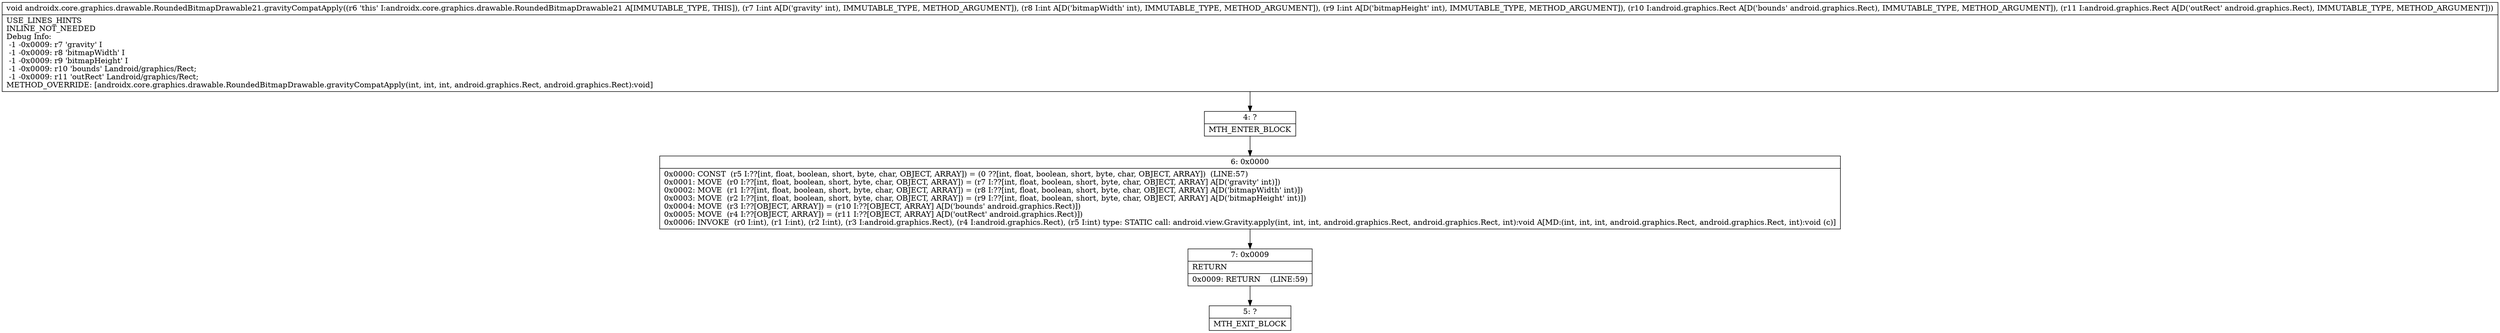 digraph "CFG forandroidx.core.graphics.drawable.RoundedBitmapDrawable21.gravityCompatApply(IIILandroid\/graphics\/Rect;Landroid\/graphics\/Rect;)V" {
Node_4 [shape=record,label="{4\:\ ?|MTH_ENTER_BLOCK\l}"];
Node_6 [shape=record,label="{6\:\ 0x0000|0x0000: CONST  (r5 I:??[int, float, boolean, short, byte, char, OBJECT, ARRAY]) = (0 ??[int, float, boolean, short, byte, char, OBJECT, ARRAY])  (LINE:57)\l0x0001: MOVE  (r0 I:??[int, float, boolean, short, byte, char, OBJECT, ARRAY]) = (r7 I:??[int, float, boolean, short, byte, char, OBJECT, ARRAY] A[D('gravity' int)]) \l0x0002: MOVE  (r1 I:??[int, float, boolean, short, byte, char, OBJECT, ARRAY]) = (r8 I:??[int, float, boolean, short, byte, char, OBJECT, ARRAY] A[D('bitmapWidth' int)]) \l0x0003: MOVE  (r2 I:??[int, float, boolean, short, byte, char, OBJECT, ARRAY]) = (r9 I:??[int, float, boolean, short, byte, char, OBJECT, ARRAY] A[D('bitmapHeight' int)]) \l0x0004: MOVE  (r3 I:??[OBJECT, ARRAY]) = (r10 I:??[OBJECT, ARRAY] A[D('bounds' android.graphics.Rect)]) \l0x0005: MOVE  (r4 I:??[OBJECT, ARRAY]) = (r11 I:??[OBJECT, ARRAY] A[D('outRect' android.graphics.Rect)]) \l0x0006: INVOKE  (r0 I:int), (r1 I:int), (r2 I:int), (r3 I:android.graphics.Rect), (r4 I:android.graphics.Rect), (r5 I:int) type: STATIC call: android.view.Gravity.apply(int, int, int, android.graphics.Rect, android.graphics.Rect, int):void A[MD:(int, int, int, android.graphics.Rect, android.graphics.Rect, int):void (c)]\l}"];
Node_7 [shape=record,label="{7\:\ 0x0009|RETURN\l|0x0009: RETURN    (LINE:59)\l}"];
Node_5 [shape=record,label="{5\:\ ?|MTH_EXIT_BLOCK\l}"];
MethodNode[shape=record,label="{void androidx.core.graphics.drawable.RoundedBitmapDrawable21.gravityCompatApply((r6 'this' I:androidx.core.graphics.drawable.RoundedBitmapDrawable21 A[IMMUTABLE_TYPE, THIS]), (r7 I:int A[D('gravity' int), IMMUTABLE_TYPE, METHOD_ARGUMENT]), (r8 I:int A[D('bitmapWidth' int), IMMUTABLE_TYPE, METHOD_ARGUMENT]), (r9 I:int A[D('bitmapHeight' int), IMMUTABLE_TYPE, METHOD_ARGUMENT]), (r10 I:android.graphics.Rect A[D('bounds' android.graphics.Rect), IMMUTABLE_TYPE, METHOD_ARGUMENT]), (r11 I:android.graphics.Rect A[D('outRect' android.graphics.Rect), IMMUTABLE_TYPE, METHOD_ARGUMENT]))  | USE_LINES_HINTS\lINLINE_NOT_NEEDED\lDebug Info:\l  \-1 \-0x0009: r7 'gravity' I\l  \-1 \-0x0009: r8 'bitmapWidth' I\l  \-1 \-0x0009: r9 'bitmapHeight' I\l  \-1 \-0x0009: r10 'bounds' Landroid\/graphics\/Rect;\l  \-1 \-0x0009: r11 'outRect' Landroid\/graphics\/Rect;\lMETHOD_OVERRIDE: [androidx.core.graphics.drawable.RoundedBitmapDrawable.gravityCompatApply(int, int, int, android.graphics.Rect, android.graphics.Rect):void]\l}"];
MethodNode -> Node_4;Node_4 -> Node_6;
Node_6 -> Node_7;
Node_7 -> Node_5;
}

